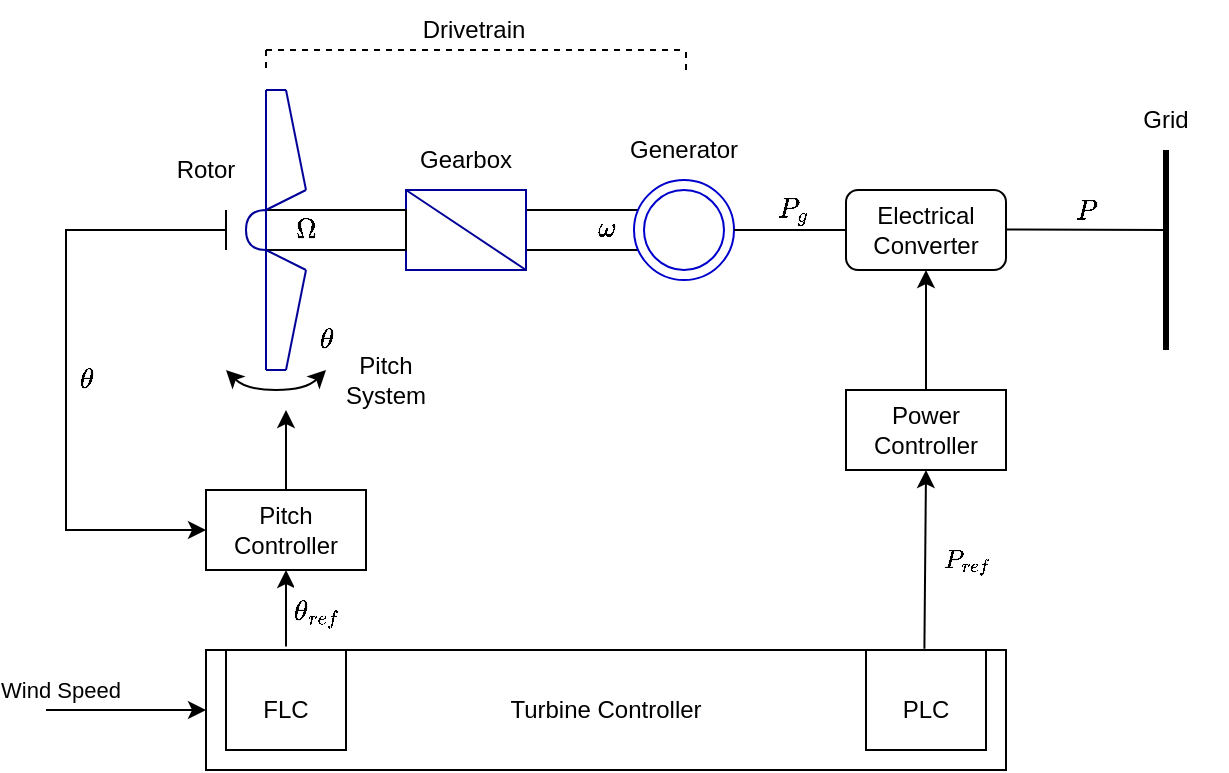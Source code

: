 <mxfile version="20.5.1" type="github">
  <diagram id="a3xZA2T98DMr3OQ_kxMm" name="Page-1">
    <mxGraphModel dx="1181" dy="602" grid="1" gridSize="10" guides="1" tooltips="1" connect="1" arrows="1" fold="1" page="1" pageScale="1" pageWidth="827" pageHeight="1169" math="1" shadow="0">
      <root>
        <mxCell id="0" />
        <mxCell id="1" parent="0" />
        <mxCell id="ugAM1dZhjCBh_IslMjay-27" value="" style="rounded=0;whiteSpace=wrap;html=1;" vertex="1" parent="1">
          <mxGeometry x="360" y="120" width="60" height="20" as="geometry" />
        </mxCell>
        <mxCell id="ugAM1dZhjCBh_IslMjay-1" value="" style="rounded=0;whiteSpace=wrap;html=1;strokeColor=#000099;" vertex="1" parent="1">
          <mxGeometry x="300" y="110" width="60" height="40" as="geometry" />
        </mxCell>
        <mxCell id="ugAM1dZhjCBh_IslMjay-4" value="" style="endArrow=none;html=1;rounded=0;entryX=0;entryY=0;entryDx=0;entryDy=0;exitX=1;exitY=1;exitDx=0;exitDy=0;strokeColor=#000099;" edge="1" parent="1" source="ugAM1dZhjCBh_IslMjay-1" target="ugAM1dZhjCBh_IslMjay-1">
          <mxGeometry width="50" height="50" relative="1" as="geometry">
            <mxPoint x="310" y="230" as="sourcePoint" />
            <mxPoint x="360" y="180" as="targetPoint" />
          </mxGeometry>
        </mxCell>
        <mxCell id="ugAM1dZhjCBh_IslMjay-5" value="Gearbox" style="text;html=1;strokeColor=none;fillColor=none;align=center;verticalAlign=middle;whiteSpace=wrap;rounded=0;" vertex="1" parent="1">
          <mxGeometry x="300" y="80" width="60" height="30" as="geometry" />
        </mxCell>
        <mxCell id="ugAM1dZhjCBh_IslMjay-7" value="" style="ellipse;whiteSpace=wrap;html=1;aspect=fixed;strokeColor=#0000CC;" vertex="1" parent="1">
          <mxGeometry x="414" y="105" width="50" height="50" as="geometry" />
        </mxCell>
        <mxCell id="ugAM1dZhjCBh_IslMjay-6" value="" style="ellipse;whiteSpace=wrap;html=1;aspect=fixed;strokeColor=#0000CC;" vertex="1" parent="1">
          <mxGeometry x="419" y="110" width="40" height="40" as="geometry" />
        </mxCell>
        <mxCell id="ugAM1dZhjCBh_IslMjay-9" value="Power Controller" style="rounded=0;whiteSpace=wrap;html=1;" vertex="1" parent="1">
          <mxGeometry x="520" y="210" width="80" height="40" as="geometry" />
        </mxCell>
        <mxCell id="ugAM1dZhjCBh_IslMjay-11" value="" style="rounded=0;whiteSpace=wrap;html=1;" vertex="1" parent="1">
          <mxGeometry x="230" y="120" width="70" height="20" as="geometry" />
        </mxCell>
        <mxCell id="ugAM1dZhjCBh_IslMjay-12" value="" style="shape=or;whiteSpace=wrap;html=1;rotation=-180;strokeColor=#000099;" vertex="1" parent="1">
          <mxGeometry x="220" y="120" width="10" height="20" as="geometry" />
        </mxCell>
        <mxCell id="ugAM1dZhjCBh_IslMjay-28" value="Turbine Controller" style="rounded=0;whiteSpace=wrap;html=1;" vertex="1" parent="1">
          <mxGeometry x="200" y="340" width="400" height="60" as="geometry" />
        </mxCell>
        <mxCell id="ugAM1dZhjCBh_IslMjay-29" value="" style="endArrow=none;html=1;rounded=0;strokeWidth=3;" edge="1" parent="1">
          <mxGeometry width="50" height="50" relative="1" as="geometry">
            <mxPoint x="680" y="190" as="sourcePoint" />
            <mxPoint x="680" y="90" as="targetPoint" />
          </mxGeometry>
        </mxCell>
        <mxCell id="ugAM1dZhjCBh_IslMjay-30" value="Grid" style="text;html=1;strokeColor=none;fillColor=none;align=center;verticalAlign=middle;whiteSpace=wrap;rounded=0;" vertex="1" parent="1">
          <mxGeometry x="650" y="60" width="60" height="30" as="geometry" />
        </mxCell>
        <mxCell id="ugAM1dZhjCBh_IslMjay-31" value="" style="rounded=1;whiteSpace=wrap;html=1;" vertex="1" parent="1">
          <mxGeometry x="520" y="110" width="80" height="40" as="geometry" />
        </mxCell>
        <mxCell id="ugAM1dZhjCBh_IslMjay-32" value="" style="endArrow=none;html=1;rounded=0;strokeWidth=1;entryX=1;entryY=0.5;entryDx=0;entryDy=0;exitX=0;exitY=0.5;exitDx=0;exitDy=0;" edge="1" parent="1" source="ugAM1dZhjCBh_IslMjay-31" target="ugAM1dZhjCBh_IslMjay-7">
          <mxGeometry width="50" height="50" relative="1" as="geometry">
            <mxPoint x="440" y="270" as="sourcePoint" />
            <mxPoint x="490" y="220" as="targetPoint" />
          </mxGeometry>
        </mxCell>
        <mxCell id="ugAM1dZhjCBh_IslMjay-33" value="" style="endArrow=none;html=1;rounded=0;strokeWidth=1;entryX=1;entryY=0.5;entryDx=0;entryDy=0;" edge="1" parent="1">
          <mxGeometry width="50" height="50" relative="1" as="geometry">
            <mxPoint x="680" y="130" as="sourcePoint" />
            <mxPoint x="600.0" y="129.71" as="targetPoint" />
          </mxGeometry>
        </mxCell>
        <mxCell id="ugAM1dZhjCBh_IslMjay-34" value="Generator" style="text;html=1;strokeColor=none;fillColor=none;align=center;verticalAlign=middle;whiteSpace=wrap;rounded=0;" vertex="1" parent="1">
          <mxGeometry x="409" y="75" width="60" height="30" as="geometry" />
        </mxCell>
        <mxCell id="ugAM1dZhjCBh_IslMjay-35" value="Electrical Converter" style="text;html=1;strokeColor=none;fillColor=none;align=center;verticalAlign=middle;whiteSpace=wrap;rounded=0;" vertex="1" parent="1">
          <mxGeometry x="530" y="115" width="60" height="30" as="geometry" />
        </mxCell>
        <mxCell id="ugAM1dZhjCBh_IslMjay-36" value="" style="endArrow=classic;html=1;rounded=0;strokeWidth=1;" edge="1" parent="1">
          <mxGeometry width="50" height="50" relative="1" as="geometry">
            <mxPoint x="120" y="370" as="sourcePoint" />
            <mxPoint x="200" y="370" as="targetPoint" />
          </mxGeometry>
        </mxCell>
        <mxCell id="ugAM1dZhjCBh_IslMjay-39" value="Wind Speed" style="edgeLabel;html=1;align=center;verticalAlign=middle;resizable=0;points=[];" vertex="1" connectable="0" parent="ugAM1dZhjCBh_IslMjay-36">
          <mxGeometry x="-0.331" y="2" relative="1" as="geometry">
            <mxPoint x="-20" y="-8" as="offset" />
          </mxGeometry>
        </mxCell>
        <mxCell id="ugAM1dZhjCBh_IslMjay-37" value="" style="endArrow=classic;html=1;rounded=0;strokeWidth=1;entryX=0.5;entryY=1;entryDx=0;entryDy=0;exitX=0.898;exitY=-0.01;exitDx=0;exitDy=0;exitPerimeter=0;" edge="1" parent="1" source="ugAM1dZhjCBh_IslMjay-28" target="ugAM1dZhjCBh_IslMjay-9">
          <mxGeometry width="50" height="50" relative="1" as="geometry">
            <mxPoint x="560" y="320" as="sourcePoint" />
            <mxPoint x="650" y="330" as="targetPoint" />
          </mxGeometry>
        </mxCell>
        <mxCell id="ugAM1dZhjCBh_IslMjay-43" value="$$P_{ref}$$" style="edgeLabel;html=1;align=center;verticalAlign=middle;resizable=0;points=[];" vertex="1" connectable="0" parent="ugAM1dZhjCBh_IslMjay-37">
          <mxGeometry x="-0.004" y="-2" relative="1" as="geometry">
            <mxPoint x="18" as="offset" />
          </mxGeometry>
        </mxCell>
        <mxCell id="ugAM1dZhjCBh_IslMjay-40" value="Pitch Controller" style="rounded=0;whiteSpace=wrap;html=1;" vertex="1" parent="1">
          <mxGeometry x="200" y="260" width="80" height="40" as="geometry" />
        </mxCell>
        <mxCell id="ugAM1dZhjCBh_IslMjay-41" value="" style="endArrow=classic;html=1;rounded=0;strokeWidth=1;exitX=0.1;exitY=-0.029;exitDx=0;exitDy=0;exitPerimeter=0;entryX=0.5;entryY=1;entryDx=0;entryDy=0;" edge="1" parent="1" source="ugAM1dZhjCBh_IslMjay-28" target="ugAM1dZhjCBh_IslMjay-40">
          <mxGeometry width="50" height="50" relative="1" as="geometry">
            <mxPoint x="200" y="340" as="sourcePoint" />
            <mxPoint x="250" y="290" as="targetPoint" />
          </mxGeometry>
        </mxCell>
        <mxCell id="ugAM1dZhjCBh_IslMjay-45" value="$$\theta_{ref}$$" style="edgeLabel;html=1;align=center;verticalAlign=middle;resizable=0;points=[];fontSize=12;" vertex="1" connectable="0" parent="ugAM1dZhjCBh_IslMjay-41">
          <mxGeometry x="-0.077" relative="1" as="geometry">
            <mxPoint x="15" as="offset" />
          </mxGeometry>
        </mxCell>
        <mxCell id="ugAM1dZhjCBh_IslMjay-42" value="" style="endArrow=classic;html=1;rounded=0;strokeWidth=1;entryX=0.5;entryY=1;entryDx=0;entryDy=0;" edge="1" parent="1" target="ugAM1dZhjCBh_IslMjay-31">
          <mxGeometry width="50" height="50" relative="1" as="geometry">
            <mxPoint x="560" y="210" as="sourcePoint" />
            <mxPoint x="610" y="170" as="targetPoint" />
          </mxGeometry>
        </mxCell>
        <mxCell id="ugAM1dZhjCBh_IslMjay-47" value="" style="curved=1;endArrow=classic;html=1;rounded=0;strokeWidth=1;startArrow=classic;startFill=1;" edge="1" parent="1">
          <mxGeometry width="50" height="50" relative="1" as="geometry">
            <mxPoint x="210" y="200" as="sourcePoint" />
            <mxPoint x="260" y="200" as="targetPoint" />
            <Array as="points">
              <mxPoint x="220" y="210" />
              <mxPoint x="250" y="210" />
            </Array>
          </mxGeometry>
        </mxCell>
        <mxCell id="ugAM1dZhjCBh_IslMjay-48" value="" style="endArrow=classic;html=1;rounded=0;strokeWidth=1;exitX=0.5;exitY=0;exitDx=0;exitDy=0;" edge="1" parent="1" source="ugAM1dZhjCBh_IslMjay-40">
          <mxGeometry width="50" height="50" relative="1" as="geometry">
            <mxPoint x="120" y="260" as="sourcePoint" />
            <mxPoint x="240" y="220" as="targetPoint" />
          </mxGeometry>
        </mxCell>
        <mxCell id="ugAM1dZhjCBh_IslMjay-51" value="$$\theta$$" style="text;html=1;align=center;verticalAlign=middle;resizable=0;points=[];autosize=1;strokeColor=none;fillColor=none;" vertex="1" parent="1">
          <mxGeometry x="220" y="170" width="80" height="30" as="geometry" />
        </mxCell>
        <mxCell id="ugAM1dZhjCBh_IslMjay-52" value="Rotor" style="text;html=1;strokeColor=none;fillColor=none;align=center;verticalAlign=middle;whiteSpace=wrap;rounded=0;" vertex="1" parent="1">
          <mxGeometry x="170" y="85" width="60" height="30" as="geometry" />
        </mxCell>
        <mxCell id="ugAM1dZhjCBh_IslMjay-13" value="" style="endArrow=none;html=1;rounded=0;strokeColor=#000099;" edge="1" parent="1">
          <mxGeometry width="50" height="50" relative="1" as="geometry">
            <mxPoint x="230" y="120" as="sourcePoint" />
            <mxPoint x="230" y="60" as="targetPoint" />
          </mxGeometry>
        </mxCell>
        <mxCell id="ugAM1dZhjCBh_IslMjay-14" value="" style="endArrow=none;html=1;rounded=0;strokeColor=#000099;" edge="1" parent="1">
          <mxGeometry width="50" height="50" relative="1" as="geometry">
            <mxPoint x="230" y="60" as="sourcePoint" />
            <mxPoint x="240" y="60" as="targetPoint" />
          </mxGeometry>
        </mxCell>
        <mxCell id="ugAM1dZhjCBh_IslMjay-15" value="" style="endArrow=none;html=1;rounded=0;strokeColor=#000099;" edge="1" parent="1">
          <mxGeometry width="50" height="50" relative="1" as="geometry">
            <mxPoint x="240" y="60" as="sourcePoint" />
            <mxPoint x="250" y="110" as="targetPoint" />
          </mxGeometry>
        </mxCell>
        <mxCell id="ugAM1dZhjCBh_IslMjay-16" value="" style="endArrow=none;html=1;rounded=0;strokeColor=#000099;" edge="1" parent="1">
          <mxGeometry width="50" height="50" relative="1" as="geometry">
            <mxPoint x="230" y="120" as="sourcePoint" />
            <mxPoint x="250" y="110" as="targetPoint" />
          </mxGeometry>
        </mxCell>
        <mxCell id="ugAM1dZhjCBh_IslMjay-23" value="" style="endArrow=none;html=1;rounded=0;strokeColor=#000099;" edge="1" parent="1">
          <mxGeometry width="50" height="50" relative="1" as="geometry">
            <mxPoint x="230" y="140" as="sourcePoint" />
            <mxPoint x="230" y="200" as="targetPoint" />
          </mxGeometry>
        </mxCell>
        <mxCell id="ugAM1dZhjCBh_IslMjay-24" value="" style="endArrow=none;html=1;rounded=0;strokeColor=#000099;" edge="1" parent="1">
          <mxGeometry width="50" height="50" relative="1" as="geometry">
            <mxPoint x="230" y="200" as="sourcePoint" />
            <mxPoint x="240" y="200" as="targetPoint" />
          </mxGeometry>
        </mxCell>
        <mxCell id="ugAM1dZhjCBh_IslMjay-25" value="" style="endArrow=none;html=1;rounded=0;strokeColor=#000099;" edge="1" parent="1">
          <mxGeometry width="50" height="50" relative="1" as="geometry">
            <mxPoint x="240" y="200" as="sourcePoint" />
            <mxPoint x="250" y="150" as="targetPoint" />
          </mxGeometry>
        </mxCell>
        <mxCell id="ugAM1dZhjCBh_IslMjay-26" value="" style="endArrow=none;html=1;rounded=0;strokeColor=#000099;" edge="1" parent="1">
          <mxGeometry width="50" height="50" relative="1" as="geometry">
            <mxPoint x="230" y="140" as="sourcePoint" />
            <mxPoint x="250" y="150" as="targetPoint" />
          </mxGeometry>
        </mxCell>
        <mxCell id="ugAM1dZhjCBh_IslMjay-54" value="Pitch System" style="text;html=1;strokeColor=none;fillColor=none;align=center;verticalAlign=middle;whiteSpace=wrap;rounded=0;fontColor=#000000;" vertex="1" parent="1">
          <mxGeometry x="260" y="190" width="60" height="30" as="geometry" />
        </mxCell>
        <mxCell id="ugAM1dZhjCBh_IslMjay-57" value="" style="rounded=0;whiteSpace=wrap;html=1;strokeColor=#000000;fontColor=#000000;" vertex="1" parent="1">
          <mxGeometry x="210" y="340" width="60" height="50" as="geometry" />
        </mxCell>
        <mxCell id="ugAM1dZhjCBh_IslMjay-55" value="FLC" style="text;html=1;strokeColor=none;fillColor=none;align=center;verticalAlign=middle;whiteSpace=wrap;rounded=0;fontColor=#000000;" vertex="1" parent="1">
          <mxGeometry x="210" y="355" width="60" height="30" as="geometry" />
        </mxCell>
        <mxCell id="ugAM1dZhjCBh_IslMjay-58" value="" style="rounded=0;whiteSpace=wrap;html=1;strokeColor=#000000;fontColor=#000000;" vertex="1" parent="1">
          <mxGeometry x="530" y="340" width="60" height="50" as="geometry" />
        </mxCell>
        <mxCell id="ugAM1dZhjCBh_IslMjay-56" value="PLC" style="text;html=1;strokeColor=none;fillColor=none;align=center;verticalAlign=middle;whiteSpace=wrap;rounded=0;fontColor=#000000;" vertex="1" parent="1">
          <mxGeometry x="530" y="355" width="60" height="30" as="geometry" />
        </mxCell>
        <mxCell id="ugAM1dZhjCBh_IslMjay-59" value="$$P$$" style="text;html=1;strokeColor=none;fillColor=none;align=center;verticalAlign=middle;whiteSpace=wrap;rounded=0;fontColor=#000000;" vertex="1" parent="1">
          <mxGeometry x="610" y="105" width="60" height="30" as="geometry" />
        </mxCell>
        <mxCell id="ugAM1dZhjCBh_IslMjay-60" value="$$P_g$$" style="text;html=1;strokeColor=none;fillColor=none;align=center;verticalAlign=middle;whiteSpace=wrap;rounded=0;fontColor=#000000;" vertex="1" parent="1">
          <mxGeometry x="464" y="105" width="60" height="30" as="geometry" />
        </mxCell>
        <mxCell id="ugAM1dZhjCBh_IslMjay-62" value="" style="endArrow=classic;html=1;rounded=0;strokeColor=#000000;strokeWidth=1;fontColor=#000000;edgeStyle=orthogonalEdgeStyle;entryX=0;entryY=0.5;entryDx=0;entryDy=0;" edge="1" parent="1" target="ugAM1dZhjCBh_IslMjay-40">
          <mxGeometry width="50" height="50" relative="1" as="geometry">
            <mxPoint x="210" y="130" as="sourcePoint" />
            <mxPoint x="180" y="150" as="targetPoint" />
            <Array as="points">
              <mxPoint x="130" y="130" />
              <mxPoint x="130" y="280" />
            </Array>
          </mxGeometry>
        </mxCell>
        <mxCell id="ugAM1dZhjCBh_IslMjay-63" value="" style="endArrow=none;html=1;rounded=0;strokeColor=#000000;strokeWidth=1;fontColor=#000000;" edge="1" parent="1">
          <mxGeometry width="50" height="50" relative="1" as="geometry">
            <mxPoint x="210" y="140" as="sourcePoint" />
            <mxPoint x="210" y="120" as="targetPoint" />
          </mxGeometry>
        </mxCell>
        <mxCell id="ugAM1dZhjCBh_IslMjay-64" value="$$\theta$$" style="text;html=1;align=center;verticalAlign=middle;resizable=0;points=[];autosize=1;strokeColor=none;fillColor=none;" vertex="1" parent="1">
          <mxGeometry x="100" y="190" width="80" height="30" as="geometry" />
        </mxCell>
        <mxCell id="ugAM1dZhjCBh_IslMjay-65" value="" style="endArrow=none;dashed=1;html=1;rounded=0;strokeColor=#000000;strokeWidth=1;fontColor=#000000;" edge="1" parent="1">
          <mxGeometry width="50" height="50" relative="1" as="geometry">
            <mxPoint x="230" y="40" as="sourcePoint" />
            <mxPoint x="440" y="40" as="targetPoint" />
          </mxGeometry>
        </mxCell>
        <mxCell id="ugAM1dZhjCBh_IslMjay-66" value="" style="endArrow=none;dashed=1;html=1;rounded=0;strokeColor=#000000;strokeWidth=1;fontColor=#000000;" edge="1" parent="1">
          <mxGeometry width="50" height="50" relative="1" as="geometry">
            <mxPoint x="440" y="50" as="sourcePoint" />
            <mxPoint x="440" y="40" as="targetPoint" />
          </mxGeometry>
        </mxCell>
        <mxCell id="ugAM1dZhjCBh_IslMjay-67" value="" style="endArrow=none;dashed=1;html=1;rounded=0;strokeColor=#000000;strokeWidth=1;fontColor=#000000;" edge="1" parent="1">
          <mxGeometry width="50" height="50" relative="1" as="geometry">
            <mxPoint x="230" y="40" as="sourcePoint" />
            <mxPoint x="230" y="50" as="targetPoint" />
          </mxGeometry>
        </mxCell>
        <mxCell id="ugAM1dZhjCBh_IslMjay-68" value="Drivetrain" style="text;html=1;strokeColor=none;fillColor=none;align=center;verticalAlign=middle;whiteSpace=wrap;rounded=0;fontColor=#000000;" vertex="1" parent="1">
          <mxGeometry x="304" y="15" width="60" height="30" as="geometry" />
        </mxCell>
        <mxCell id="ugAM1dZhjCBh_IslMjay-69" value="$$\omega$$" style="text;html=1;strokeColor=none;fillColor=none;align=center;verticalAlign=middle;whiteSpace=wrap;rounded=0;fontColor=#000000;" vertex="1" parent="1">
          <mxGeometry x="370" y="114" width="60" height="30" as="geometry" />
        </mxCell>
        <mxCell id="ugAM1dZhjCBh_IslMjay-70" value="$$\Omega$$" style="text;html=1;strokeColor=none;fillColor=none;align=center;verticalAlign=middle;whiteSpace=wrap;rounded=0;fontColor=#000000;" vertex="1" parent="1">
          <mxGeometry x="220" y="115" width="60" height="30" as="geometry" />
        </mxCell>
      </root>
    </mxGraphModel>
  </diagram>
</mxfile>
